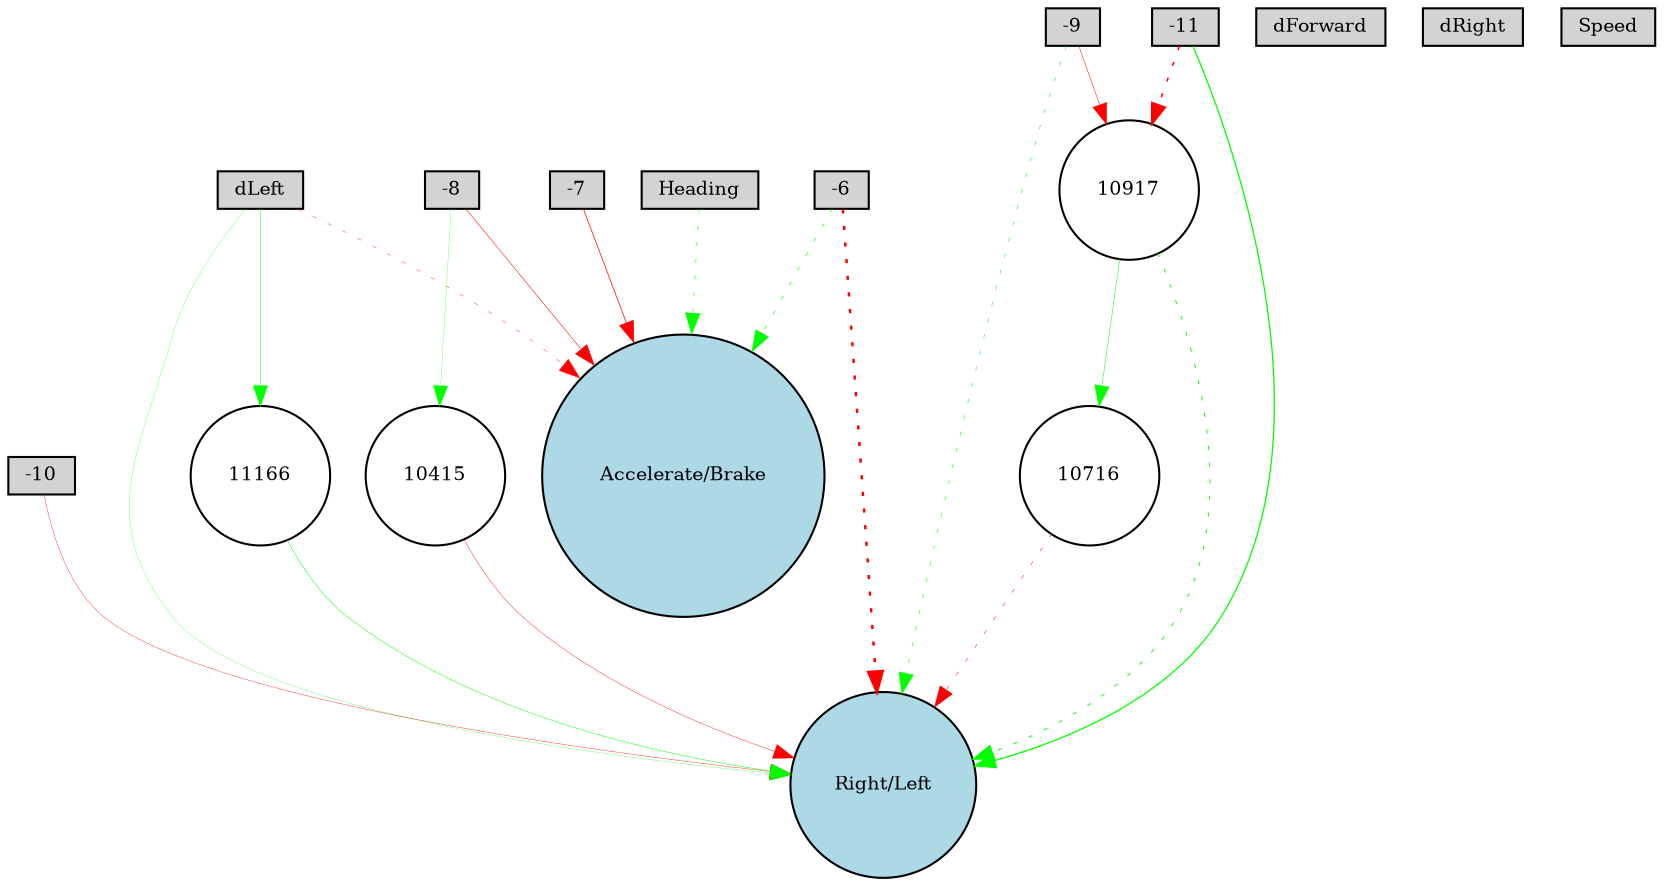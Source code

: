 digraph {
	node [fontsize=9 height=0.2 shape=circle width=0.2]
	dLeft [fillcolor=lightgray shape=box style=filled]
	dForward [fillcolor=lightgray shape=box style=filled]
	dRight [fillcolor=lightgray shape=box style=filled]
	Speed [fillcolor=lightgray shape=box style=filled]
	Heading [fillcolor=lightgray shape=box style=filled]
	-6 [fillcolor=lightgray shape=box style=filled]
	-7 [fillcolor=lightgray shape=box style=filled]
	-8 [fillcolor=lightgray shape=box style=filled]
	-9 [fillcolor=lightgray shape=box style=filled]
	-10 [fillcolor=lightgray shape=box style=filled]
	-11 [fillcolor=lightgray shape=box style=filled]
	"Accelerate/Brake" [fillcolor=lightblue style=filled]
	"Right/Left" [fillcolor=lightblue style=filled]
	10917 [fillcolor=white style=filled]
	10415 [fillcolor=white style=filled]
	10716 [fillcolor=white style=filled]
	11166 [fillcolor=white style=filled]
	-9 -> "Right/Left" [color=green penwidth=0.2783819524899901 style=dotted]
	-6 -> "Accelerate/Brake" [color=green penwidth=0.30922608702672966 style=dotted]
	Heading -> "Accelerate/Brake" [color=green penwidth=0.2893468098112324 style=dotted]
	-10 -> "Right/Left" [color=red penwidth=0.1741291476513983 style=solid]
	-8 -> "Accelerate/Brake" [color=red penwidth=0.25774299841780257 style=solid]
	-6 -> "Right/Left" [color=red penwidth=1.1944547903010363 style=dotted]
	-8 -> 10415 [color=green penwidth=0.11394854332630737 style=solid]
	10415 -> "Right/Left" [color=red penwidth=0.19090198571207284 style=solid]
	10716 -> "Right/Left" [color=red penwidth=0.24411127531931814 style=dotted]
	-11 -> "Right/Left" [color=green penwidth=0.6135313323991076 style=solid]
	-11 -> 10917 [color=red penwidth=0.7284823941590536 style=dotted]
	10917 -> "Right/Left" [color=green penwidth=0.4586162756716925 style=dotted]
	dLeft -> "Right/Left" [color=green penwidth=0.1243559019776502 style=solid]
	dLeft -> "Accelerate/Brake" [color=red penwidth=0.19061113012896258 style=dotted]
	-7 -> "Accelerate/Brake" [color=red penwidth=0.3511685163333139 style=solid]
	-9 -> 10917 [color=red penwidth=0.23197816571736468 style=solid]
	dLeft -> 11166 [color=green penwidth=0.20038447540109433 style=solid]
	11166 -> "Right/Left" [color=green penwidth=0.2324670495577788 style=solid]
	10917 -> 10716 [color=green penwidth=0.2382098816167215 style=solid]
}
